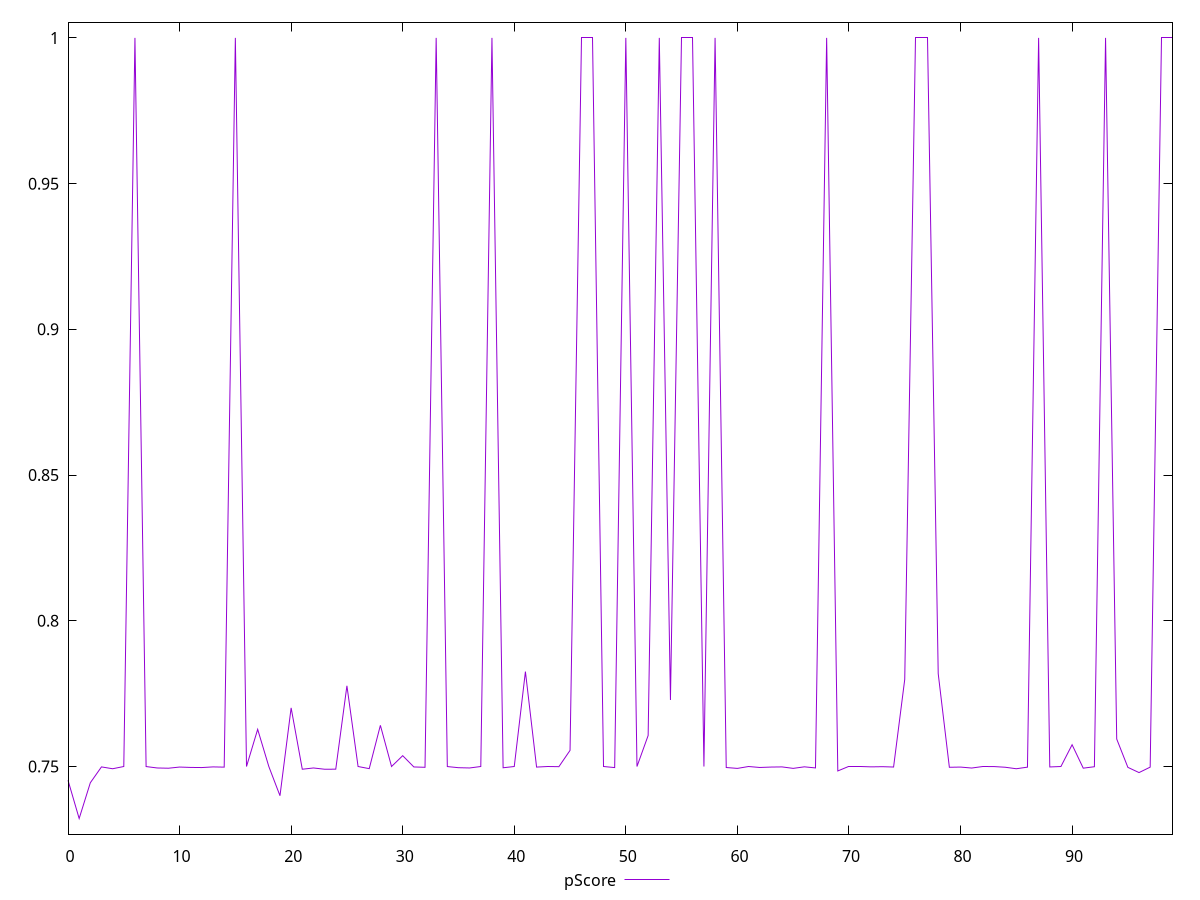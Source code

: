 reset

$pScore <<EOF
0 0.7452833333333333
1 0.7321522222222222
2 0.7444188888888889
3 0.7498644444444444
4 0.7492311111111111
5 0.75
6 1
7 0.7499822222222222
8 0.7494944444444445
9 0.7494111111111111
10 0.74981
11 0.7496822222222222
12 0.74964
13 0.7498633333333333
14 0.7497833333333334
15 1
16 0.75
17 0.7627516667048136
18 0.75
19 0.7399711111111111
20 0.7701233331362406
21 0.7490633333333333
22 0.7494966666666667
23 0.7490644444444444
24 0.7490788888888888
25 0.7776875003178914
26 0.75
27 0.7492644444444444
28 0.7641291666030884
29 0.75
30 0.7537141664822896
31 0.7498444444444444
32 0.7497266666666667
33 1
34 0.74998
35 0.7495933333333333
36 0.7494988888888889
37 0.75
38 1
39 0.7495666666666667
40 0.75
41 0.7825583330790202
42 0.7498022222222223
43 0.7499988888888889
44 0.7499388888888889
45 0.7555374999841054
46 1
47 1
48 0.75
49 0.7496322222222223
50 1
51 0.7499966666666666
52 0.7606425003210704
53 1
54 0.772829999923706
55 1
56 1
57 0.75
58 1
59 0.7496533333333333
60 0.7493511111111111
61 0.75
62 0.7496655555555556
63 0.7498044444444445
64 0.7498644444444444
65 0.7493566666666667
66 0.7498888888888889
67 0.7495111111111111
68 1
69 0.7484722222222222
70 0.75
71 0.75
72 0.7498755555555555
73 0.7499388888888889
74 0.7498211111111112
75 0.7798958333333333
76 1
77 1
78 0.7818658336003621
79 0.7497333333333334
80 0.7498055555555555
81 0.7494744444444444
82 0.75
83 0.7499777777777777
84 0.7497466666666667
85 0.7492311111111111
86 0.7497788888888889
87 1
88 0.7498455555555555
89 0.75
90 0.7574649997552236
91 0.7494311111111112
92 0.7499233333333334
93 1
94 0.7594241666793823
95 0.7497077777777778
96 0.7479144443406
97 0.7497855555555556
98 1
99 1
EOF

set key outside below
set xrange [0:99]
set yrange [0.7267952666666666:1.0053569555555555]
set trange [0.7267952666666666:1.0053569555555555]
set terminal svg size 640, 500 enhanced background rgb 'white'
set output "report_00026_2021-02-22T21:38:55.199Z/uses-rel-preconnect/samples/pages/pScore/values.svg"

plot $pScore title "pScore" with line

reset
